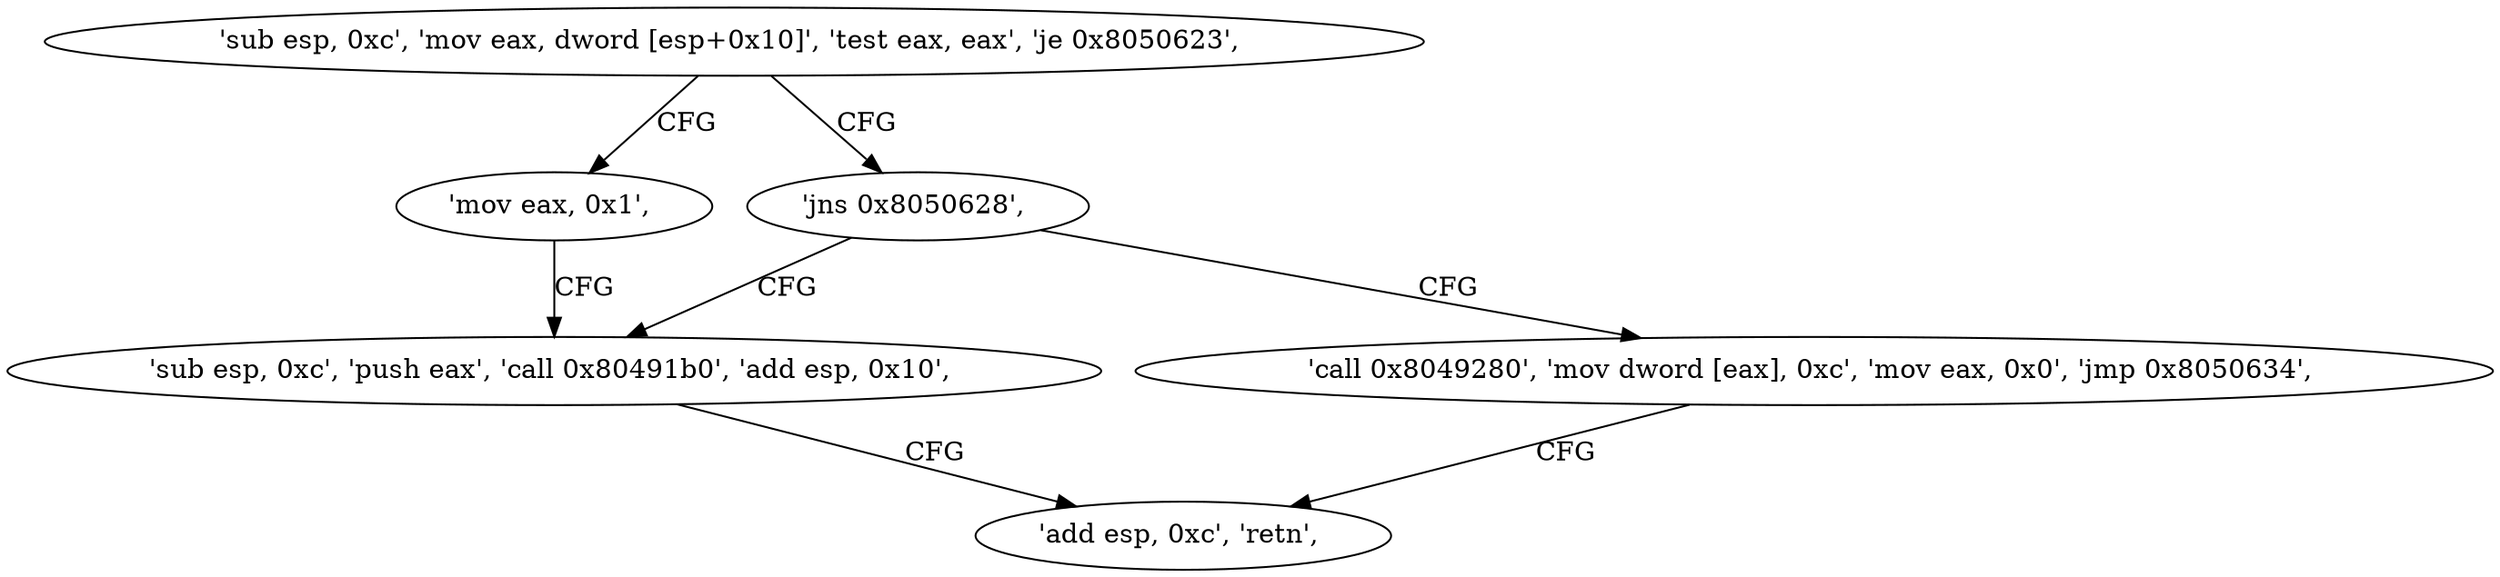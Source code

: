 digraph "func" {
"134546948" [label = "'sub esp, 0xc', 'mov eax, dword [esp+0x10]', 'test eax, eax', 'je 0x8050623', " ]
"134546979" [label = "'mov eax, 0x1', " ]
"134546959" [label = "'jns 0x8050628', " ]
"134546984" [label = "'sub esp, 0xc', 'push eax', 'call 0x80491b0', 'add esp, 0x10', " ]
"134546961" [label = "'call 0x8049280', 'mov dword [eax], 0xc', 'mov eax, 0x0', 'jmp 0x8050634', " ]
"134546996" [label = "'add esp, 0xc', 'retn', " ]
"134546948" -> "134546979" [ label = "CFG" ]
"134546948" -> "134546959" [ label = "CFG" ]
"134546979" -> "134546984" [ label = "CFG" ]
"134546959" -> "134546984" [ label = "CFG" ]
"134546959" -> "134546961" [ label = "CFG" ]
"134546984" -> "134546996" [ label = "CFG" ]
"134546961" -> "134546996" [ label = "CFG" ]
}
